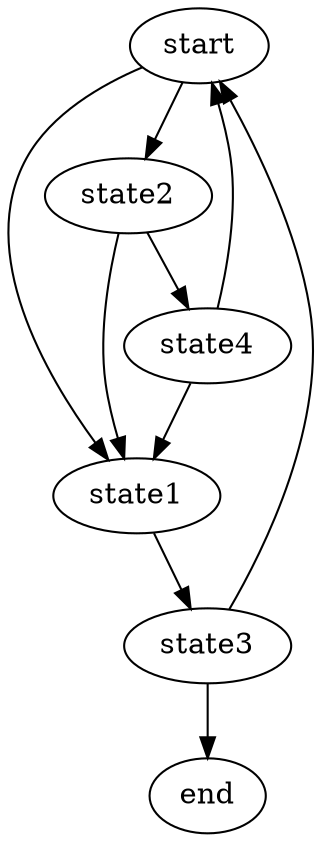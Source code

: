 digraph {
start->state1;
start->state2;
state1->state3;
state2->state4;
state2->state1;
state3->start;
state3->end;
state4->state1;
state4->start;
}